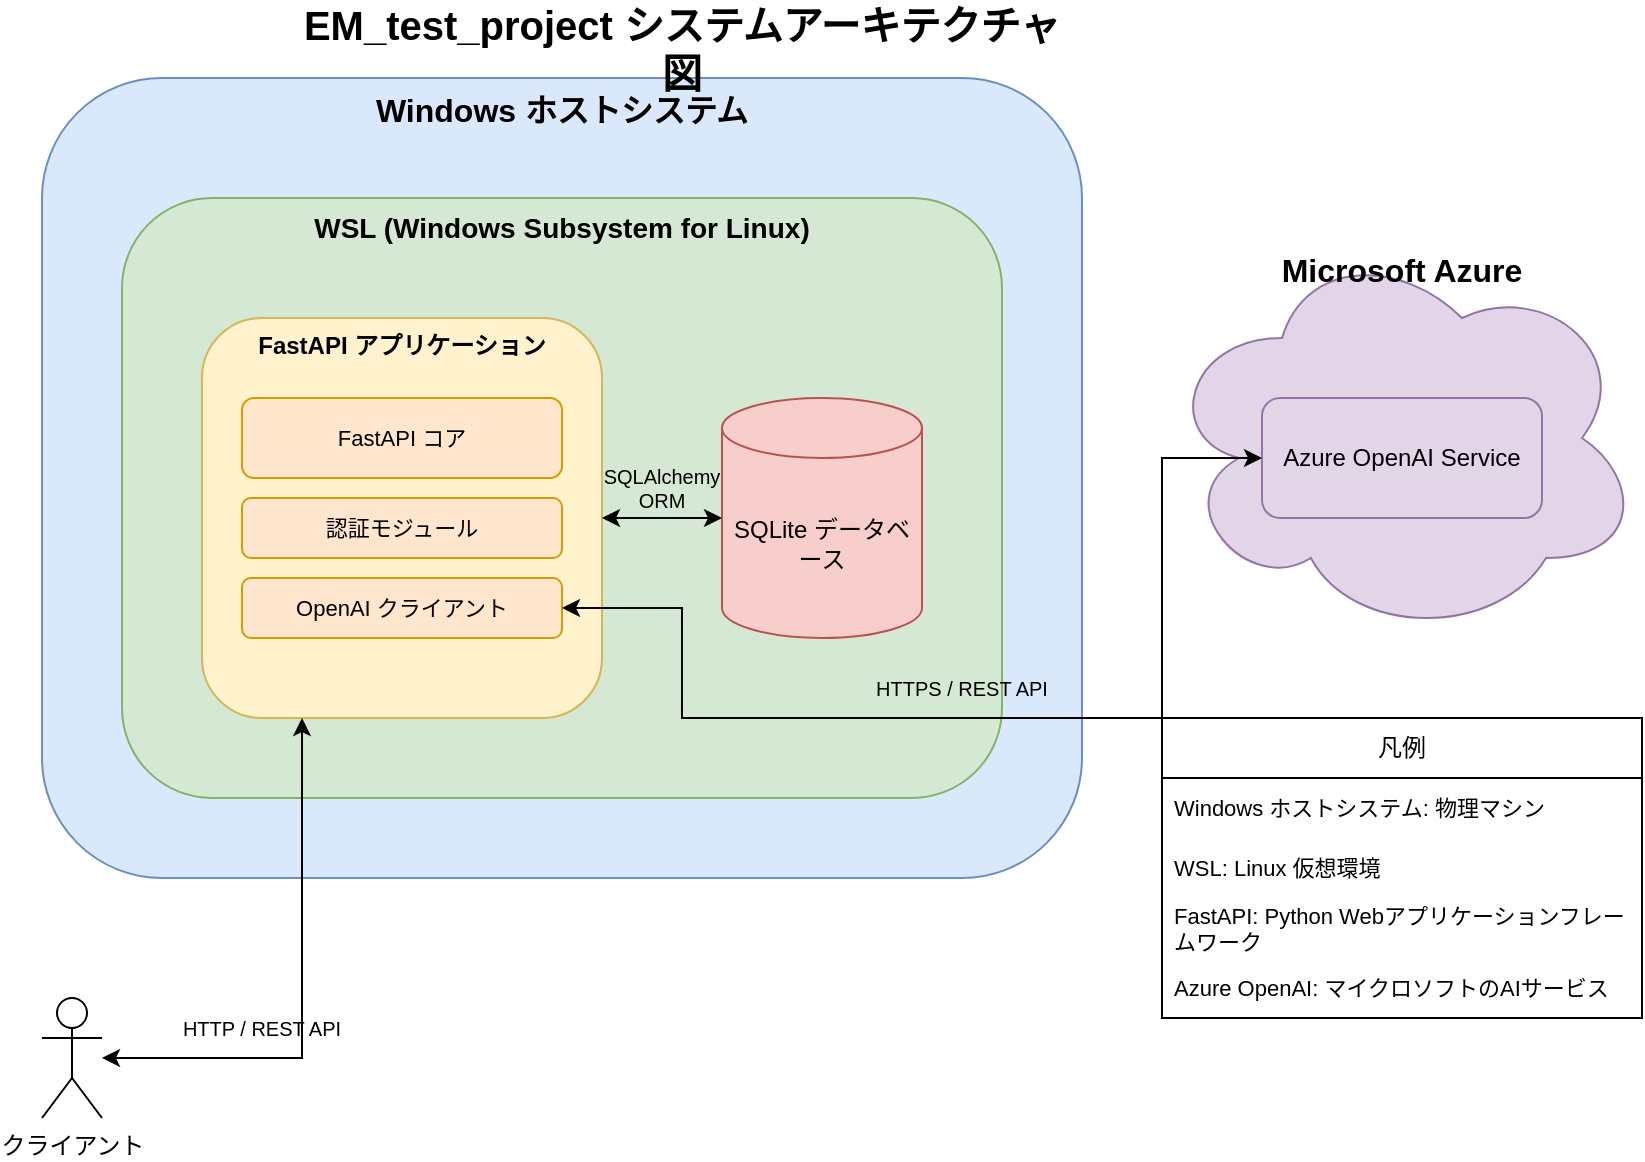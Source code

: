 <mxfile version="21.3.7">
  <diagram id="C5RBs43oDa-KdzZeNtuy" name="システムアーキテクチャ">
    <mxGraphModel dx="1223" dy="871" grid="1" gridSize="10" guides="1" tooltips="1" connect="1" arrows="1" fold="1" page="1" pageScale="1" pageWidth="827" pageHeight="1169" math="0" shadow="0">
      <root>
        <mxCell id="WIyWlLk6GJQsqaUBKTNV-0" />
        <mxCell id="WIyWlLk6GJQsqaUBKTNV-1" parent="WIyWlLk6GJQsqaUBKTNV-0" />
        
        <!-- Windows Host System -->
        <mxCell id="windows_host" value="Windows ホストシステム" style="rounded=1;whiteSpace=wrap;html=1;fontSize=16;fillColor=#dae8fc;strokeColor=#6c8ebf;verticalAlign=top;fontStyle=1" vertex="1" parent="WIyWlLk6GJQsqaUBKTNV-1">
          <mxGeometry x="40" y="40" width="520" height="400" as="geometry" />
        </mxCell>
        
        <!-- WSL Subsystem -->
        <mxCell id="wsl_subsystem" value="WSL (Windows Subsystem for Linux)" style="rounded=1;whiteSpace=wrap;html=1;fontSize=14;fillColor=#d5e8d4;strokeColor=#82b366;verticalAlign=top;fontStyle=1" vertex="1" parent="WIyWlLk6GJQsqaUBKTNV-1">
          <mxGeometry x="80" y="100" width="440" height="300" as="geometry" />
        </mxCell>
        
        <!-- FastAPI Application -->
        <mxCell id="fastapi_app" value="FastAPI アプリケーション" style="rounded=1;whiteSpace=wrap;html=1;fontSize=12;fillColor=#fff2cc;strokeColor=#d6b656;verticalAlign=top;fontStyle=1" vertex="1" parent="WIyWlLk6GJQsqaUBKTNV-1">
          <mxGeometry x="120" y="160" width="200" height="200" as="geometry" />
        </mxCell>
        
        <!-- FastAPI Components -->
        <mxCell id="fastapi_core" value="FastAPI コア" style="rounded=1;whiteSpace=wrap;html=1;fontSize=11;fillColor=#ffe6cc;strokeColor=#d79b00;" vertex="1" parent="WIyWlLk6GJQsqaUBKTNV-1">
          <mxGeometry x="140" y="200" width="160" height="40" as="geometry" />
        </mxCell>
        
        <mxCell id="auth_module" value="認証モジュール" style="rounded=1;whiteSpace=wrap;html=1;fontSize=11;fillColor=#ffe6cc;strokeColor=#d79b00;" vertex="1" parent="WIyWlLk6GJQsqaUBKTNV-1">
          <mxGeometry x="140" y="250" width="160" height="30" as="geometry" />
        </mxCell>
        
        <mxCell id="openai_client" value="OpenAI クライアント" style="rounded=1;whiteSpace=wrap;html=1;fontSize=11;fillColor=#ffe6cc;strokeColor=#d79b00;" vertex="1" parent="WIyWlLk6GJQsqaUBKTNV-1">
          <mxGeometry x="140" y="290" width="160" height="30" as="geometry" />
        </mxCell>
        
        <!-- Database -->
        <mxCell id="database" value="SQLite データベース" style="shape=cylinder3;whiteSpace=wrap;html=1;boundedLbl=1;backgroundOutline=1;size=15;fontSize=12;fillColor=#f8cecc;strokeColor=#b85450;" vertex="1" parent="WIyWlLk6GJQsqaUBKTNV-1">
          <mxGeometry x="380" y="200" width="100" height="120" as="geometry" />
        </mxCell>
        
        <!-- Azure Cloud -->
        <mxCell id="azure_cloud" value="Microsoft Azure" style="ellipse;shape=cloud;whiteSpace=wrap;html=1;fontSize=16;fillColor=#e1d5e7;strokeColor=#9673a6;verticalAlign=top;fontStyle=1" vertex="1" parent="WIyWlLk6GJQsqaUBKTNV-1">
          <mxGeometry x="600" y="120" width="240" height="200" as="geometry" />
        </mxCell>
        
        <!-- OpenAI Service -->
        <mxCell id="openai_service" value="Azure OpenAI Service" style="rounded=1;whiteSpace=wrap;html=1;fontSize=12;fillColor=#e1d5e7;strokeColor=#9673a6;" vertex="1" parent="WIyWlLk6GJQsqaUBKTNV-1">
          <mxGeometry x="650" y="200" width="140" height="60" as="geometry" />
        </mxCell>
        
        <!-- Client -->
        <mxCell id="client" value="クライアント" style="shape=umlActor;verticalLabelPosition=bottom;verticalAlign=top;html=1;outlineConnect=0;fontSize=12;" vertex="1" parent="WIyWlLk6GJQsqaUBKTNV-1">
          <mxGeometry x="40" y="500" width="30" height="60" as="geometry" />
        </mxCell>
        
        <!-- Connections -->
        <mxCell id="db_connection" value="" style="endArrow=classic;startArrow=classic;html=1;rounded=0;exitX=1;exitY=0.5;exitDx=0;exitDy=0;entryX=0;entryY=0.5;entryDx=0;entryDy=0;entryPerimeter=0;" edge="1" parent="WIyWlLk6GJQsqaUBKTNV-1" source="fastapi_app" target="database">
          <mxGeometry width="50" height="50" relative="1" as="geometry">
            <mxPoint x="390" y="450" as="sourcePoint" />
            <mxPoint x="440" y="400" as="targetPoint" />
          </mxGeometry>
        </mxCell>
        
        <mxCell id="azure_connection" value="" style="endArrow=classic;startArrow=classic;html=1;rounded=0;exitX=1;exitY=0.5;exitDx=0;exitDy=0;entryX=0;entryY=0.5;entryDx=0;entryDy=0;" edge="1" parent="WIyWlLk6GJQsqaUBKTNV-1" source="openai_client" target="openai_service">
          <mxGeometry width="50" height="50" relative="1" as="geometry">
            <mxPoint x="390" y="450" as="sourcePoint" />
            <mxPoint x="440" y="400" as="targetPoint" />
            <Array as="points">
              <mxPoint x="360" y="305" />
              <mxPoint x="360" y="360" />
              <mxPoint x="600" y="360" />
              <mxPoint x="600" y="230" />
            </Array>
          </mxGeometry>
        </mxCell>
        
        <mxCell id="client_connection" value="" style="endArrow=classic;startArrow=classic;html=1;rounded=0;entryX=0.25;entryY=1;entryDx=0;entryDy=0;" edge="1" parent="WIyWlLk6GJQsqaUBKTNV-1" source="client" target="fastapi_app">
          <mxGeometry width="50" height="50" relative="1" as="geometry">
            <mxPoint x="390" y="450" as="sourcePoint" />
            <mxPoint x="440" y="400" as="targetPoint" />
            <Array as="points">
              <mxPoint x="170" y="530" />
            </Array>
          </mxGeometry>
        </mxCell>
        
        <!-- Labels -->
        <mxCell id="db_label" value="SQLAlchemy ORM" style="text;html=1;strokeColor=none;fillColor=none;align=center;verticalAlign=middle;whiteSpace=wrap;rounded=0;fontSize=10;" vertex="1" parent="WIyWlLk6GJQsqaUBKTNV-1">
          <mxGeometry x="320" y="230" width="60" height="30" as="geometry" />
        </mxCell>
        
        <mxCell id="api_label" value="HTTPS / REST API" style="text;html=1;strokeColor=none;fillColor=none;align=center;verticalAlign=middle;whiteSpace=wrap;rounded=0;fontSize=10;" vertex="1" parent="WIyWlLk6GJQsqaUBKTNV-1">
          <mxGeometry x="450" y="330" width="100" height="30" as="geometry" />
        </mxCell>
        
        <mxCell id="client_label" value="HTTP / REST API" style="text;html=1;strokeColor=none;fillColor=none;align=center;verticalAlign=middle;whiteSpace=wrap;rounded=0;fontSize=10;" vertex="1" parent="WIyWlLk6GJQsqaUBKTNV-1">
          <mxGeometry x="100" y="500" width="100" height="30" as="geometry" />
        </mxCell>
        
        <!-- Legend -->
        <mxCell id="legend" value="凡例" style="swimlane;fontStyle=0;childLayout=stackLayout;horizontal=1;startSize=30;horizontalStack=0;resizeParent=1;resizeParentMax=0;resizeLast=0;collapsible=1;marginBottom=0;whiteSpace=wrap;html=1;fontSize=12;" vertex="1" parent="WIyWlLk6GJQsqaUBKTNV-1">
          <mxGeometry x="600" y="360" width="240" height="150" as="geometry" />
        </mxCell>
        
        <mxCell id="legend_1" value="Windows ホストシステム: 物理マシン" style="text;strokeColor=none;fillColor=none;align=left;verticalAlign=middle;spacingLeft=4;spacingRight=4;overflow=hidden;points=[[0,0.5],[1,0.5]];portConstraint=eastwest;rotatable=0;whiteSpace=wrap;html=1;fontSize=11;" vertex="1" parent="legend">
          <mxGeometry y="30" width="240" height="30" as="geometry" />
        </mxCell>
        
        <mxCell id="legend_2" value="WSL: Linux 仮想環境" style="text;strokeColor=none;fillColor=none;align=left;verticalAlign=middle;spacingLeft=4;spacingRight=4;overflow=hidden;points=[[0,0.5],[1,0.5]];portConstraint=eastwest;rotatable=0;whiteSpace=wrap;html=1;fontSize=11;" vertex="1" parent="legend">
          <mxGeometry y="60" width="240" height="30" as="geometry" />
        </mxCell>
        
        <mxCell id="legend_3" value="FastAPI: Python Webアプリケーションフレームワーク" style="text;strokeColor=none;fillColor=none;align=left;verticalAlign=middle;spacingLeft=4;spacingRight=4;overflow=hidden;points=[[0,0.5],[1,0.5]];portConstraint=eastwest;rotatable=0;whiteSpace=wrap;html=1;fontSize=11;" vertex="1" parent="legend">
          <mxGeometry y="90" width="240" height="30" as="geometry" />
        </mxCell>
        
        <mxCell id="legend_4" value="Azure OpenAI: マイクロソフトのAIサービス" style="text;strokeColor=none;fillColor=none;align=left;verticalAlign=middle;spacingLeft=4;spacingRight=4;overflow=hidden;points=[[0,0.5],[1,0.5]];portConstraint=eastwest;rotatable=0;whiteSpace=wrap;html=1;fontSize=11;" vertex="1" parent="legend">
          <mxGeometry y="120" width="240" height="30" as="geometry" />
        </mxCell>
        
        <!-- Title -->
        <mxCell id="title" value="EM_test_project システムアーキテクチャ図" style="text;html=1;strokeColor=none;fillColor=none;align=center;verticalAlign=middle;whiteSpace=wrap;rounded=0;fontSize=20;fontStyle=1" vertex="1" parent="WIyWlLk6GJQsqaUBKTNV-1">
          <mxGeometry x="160" y="10" width="400" height="30" as="geometry" />
        </mxCell>
        
      </root>
    </mxGraphModel>
  </diagram>
</mxfile>
